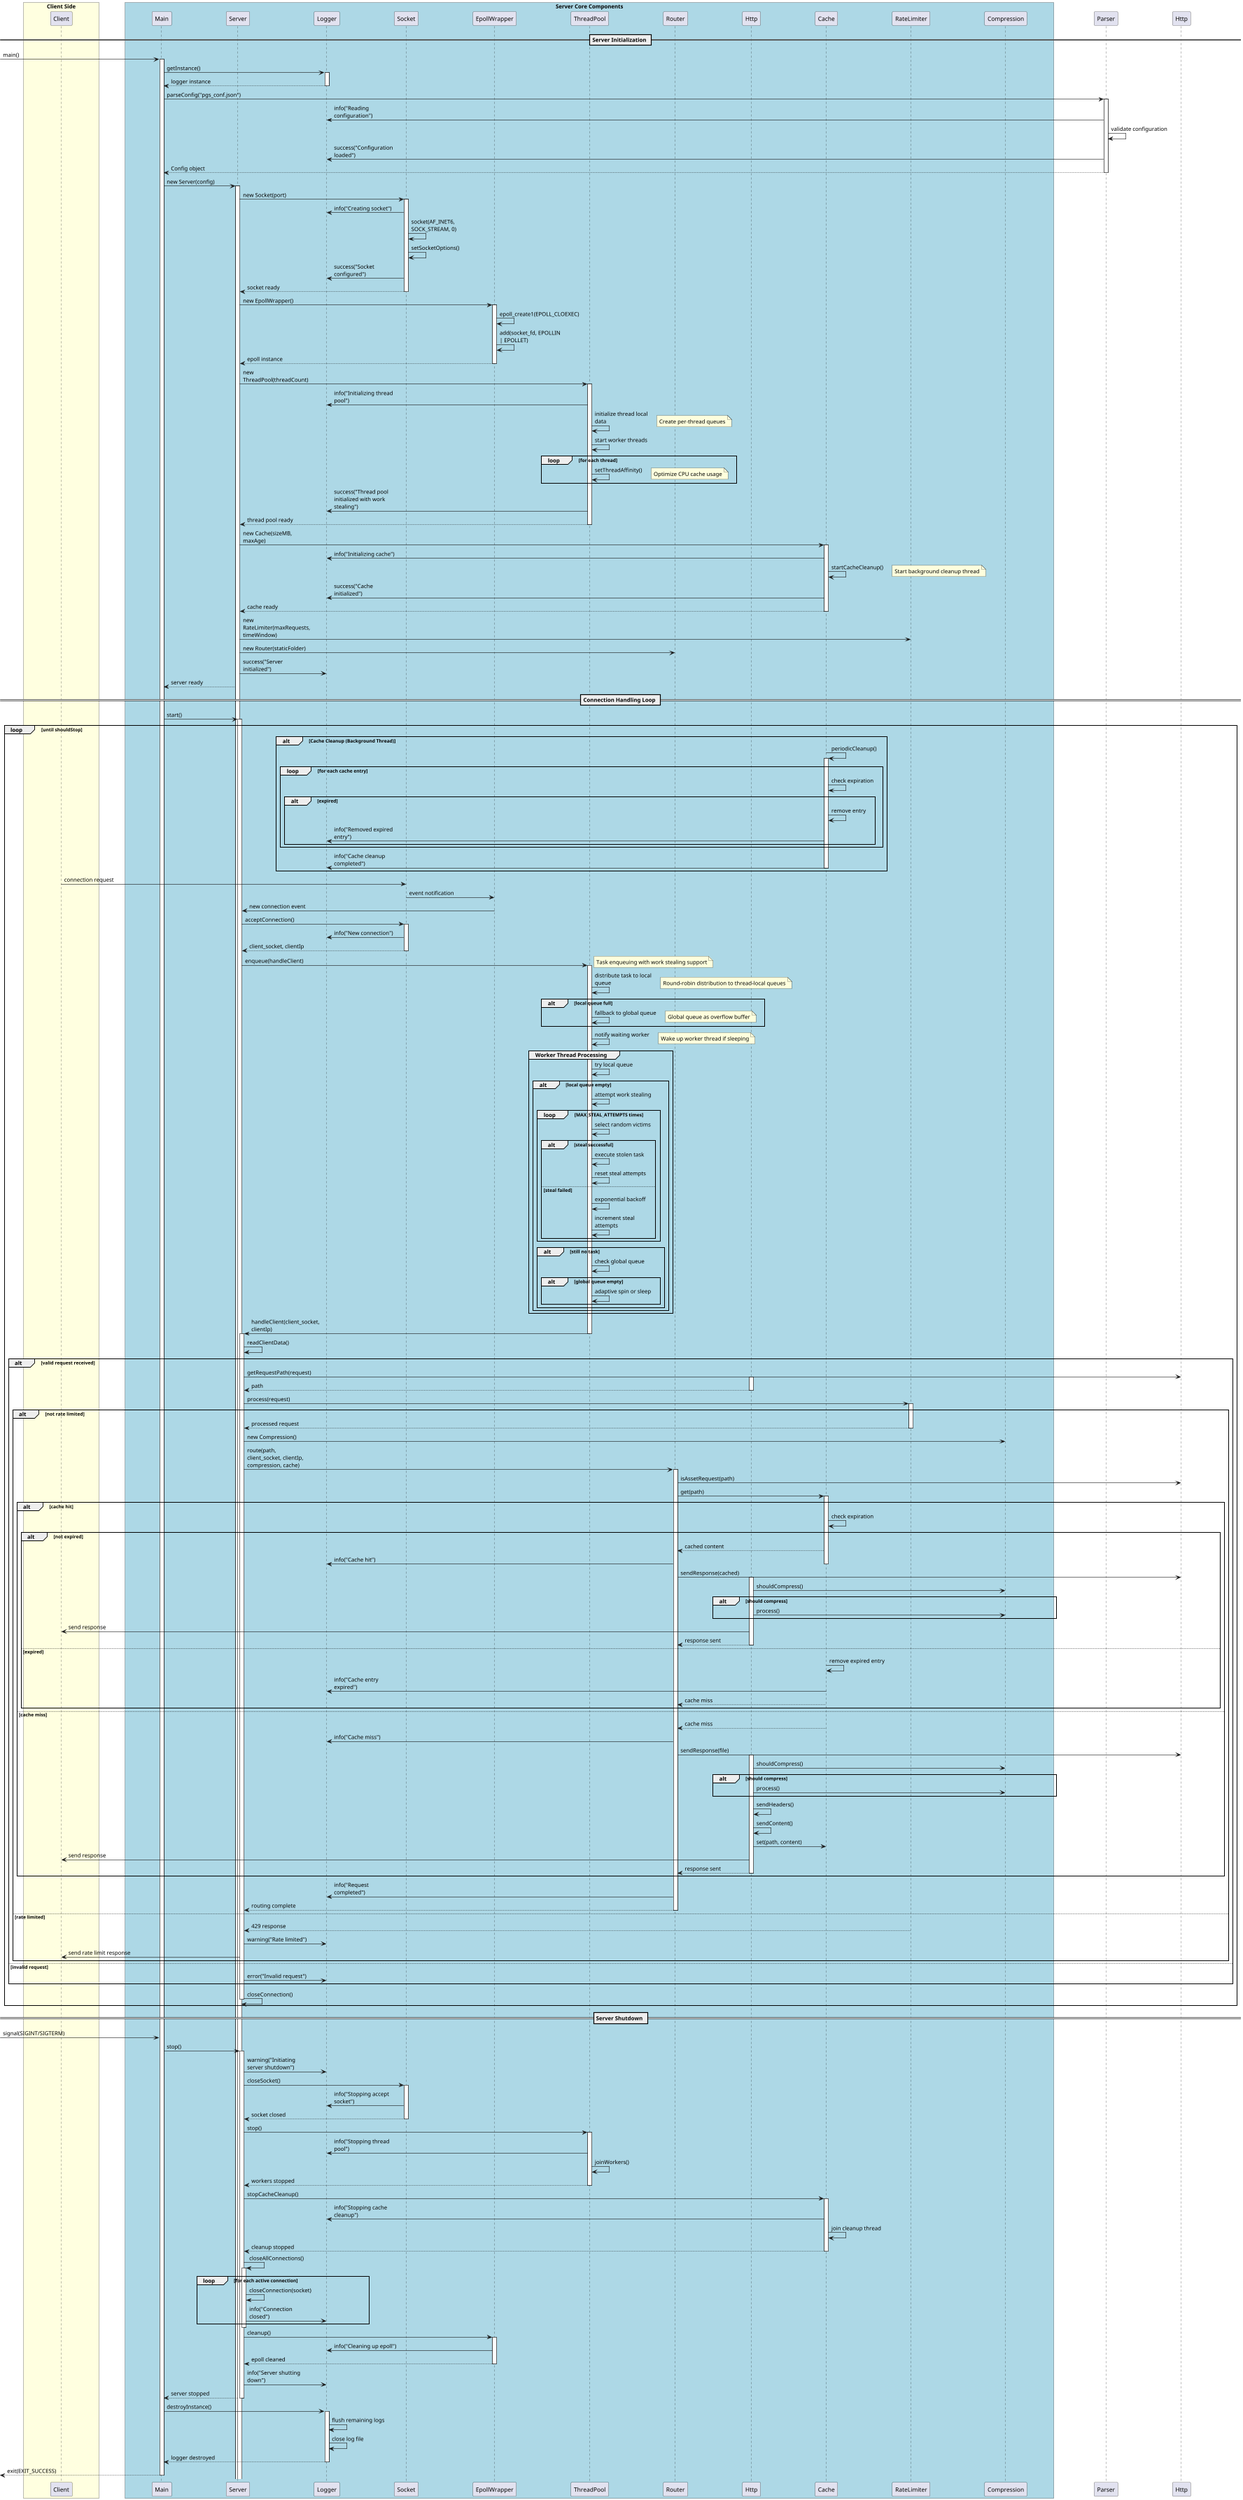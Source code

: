@startuml server-sequence

scale 0.6
skinparam responseMessageBelowArrow true
skinparam maxMessageSize 150
skinparam ParticipantPadding 60
skinparam BoxPadding 30

box "Client Side" #LightYellow
participant "Client" as client
end box

box "Server Core Components" #LightBlue
participant "Main" as main
participant "Server" as server
participant "Logger" as logger
participant "Socket" as socket
participant "EpollWrapper" as epoll
participant "ThreadPool" as pool
participant "Router" as router
participant "Http" as http
participant "Cache" as cache
participant "RateLimiter" as limiter
participant "Compression" as compression
end box

== Server Initialization ==
[-> main: main()
activate main

main -> logger: getInstance()
activate logger
logger --> main: logger instance
deactivate logger

main -> Parser: parseConfig("pgs_conf.json")
activate Parser
Parser -> logger: info("Reading configuration")
Parser -> Parser: validate configuration
Parser -> logger: success("Configuration loaded")
Parser --> main: Config object
deactivate Parser

main -> server: new Server(config)
activate server

server -> socket: new Socket(port)
activate socket
socket -> logger: info("Creating socket")
socket -> socket: socket(AF_INET6, SOCK_STREAM, 0)
socket -> socket: setSocketOptions()
socket -> logger: success("Socket configured")
socket --> server: socket ready
deactivate socket

server -> epoll: new EpollWrapper()
activate epoll
epoll -> epoll: epoll_create1(EPOLL_CLOEXEC)
epoll -> epoll: add(socket_fd, EPOLLIN | EPOLLET)
epoll --> server: epoll instance
deactivate epoll

server -> pool: new ThreadPool(threadCount)
activate pool
pool -> logger: info("Initializing thread pool")
pool -> pool: initialize thread local data
note right: Create per-thread queues
pool -> pool: start worker threads
loop for each thread
    pool -> pool: setThreadAffinity()
    note right: Optimize CPU cache usage
end
pool -> logger: success("Thread pool initialized with work stealing")
pool --> server: thread pool ready
deactivate pool

server -> cache: new Cache(sizeMB, maxAge)
activate cache
cache -> logger: info("Initializing cache")
cache -> cache: startCacheCleanup()
note right: Start background cleanup thread
cache -> logger: success("Cache initialized")
cache --> server: cache ready
deactivate cache

server -> limiter: new RateLimiter(maxRequests, timeWindow)
server -> router: new Router(staticFolder)
server -> logger: success("Server initialized")
server --> main: server ready
== Connection Handling Loop ==
main -> server: start()
activate server

loop until shouldStop
    alt Cache Cleanup (Background Thread)
        cache -> cache: periodicCleanup()
        activate cache
        loop for each cache entry
            cache -> cache: check expiration
            alt expired
                cache -> cache: remove entry
                cache -> logger: info("Removed expired entry")
            end
        end
        cache -> logger: info("Cache cleanup completed")
        deactivate cache
    end

    client -> socket: connection request
    socket -> epoll: event notification
    epoll -> server: new connection event
    
    server -> socket: acceptConnection()
    activate socket
    socket -> logger: info("New connection")
    socket --> server: client_socket, clientIp
    deactivate socket
    
    server -> pool: enqueue(handleClient)
activate pool
note right: Task enqueuing with work stealing support
pool -> pool: distribute task to local queue
note right: Round-robin distribution to thread-local queues

alt local queue full
    pool -> pool: fallback to global queue
    note right: Global queue as overflow buffer
end

pool -> pool: notify waiting worker
note right: Wake up worker thread if sleeping

group Worker Thread Processing
    pool -> pool: try local queue
    alt local queue empty
        pool -> pool: attempt work stealing
        loop MAX_STEAL_ATTEMPTS times
            pool -> pool: select random victims
            alt steal successful
                pool -> pool: execute stolen task
                pool -> pool: reset steal attempts
            else steal failed
                pool -> pool: exponential backoff
                pool -> pool: increment steal attempts
            end
        end
        alt still no task
            pool -> pool: check global queue
            alt global queue empty
                pool -> pool: adaptive spin or sleep
            end
        end
    end
end

pool -> server: handleClient(client_socket, clientIp)
deactivate pool
activate server
    
    server -> server: readClientData()
    alt valid request received
        server -> Http: getRequestPath(request)
        activate http
        http --> server: path
        deactivate http
        
        server -> limiter: process(request)
        activate limiter
        
        alt not rate limited
            limiter --> server: processed request
            deactivate limiter
            
            server -> compression: new Compression()
            server -> router: route(path, client_socket, clientIp, compression, cache)
            activate router
            
            router -> Http: isAssetRequest(path)
            router -> cache: get(path)
            activate cache
            
            alt cache hit
                cache -> cache: check expiration
                alt not expired
                    cache --> router: cached content
                    router -> logger: info("Cache hit")
                    deactivate cache
                    
                    router -> Http: sendResponse(cached)
                    activate http
                    http -> compression: shouldCompress()
                    alt should compress
                        http -> compression: process()
                    end
                    http -> client: send response
                    http --> router: response sent
                    deactivate http
                else expired
                    cache -> cache: remove expired entry
                    cache -> logger: info("Cache entry expired")
                    cache --> router: cache miss
                end
                
            else cache miss
                cache --> router: cache miss
                router -> logger: info("Cache miss")
                
                router -> Http: sendResponse(file)
                activate http
                http -> compression: shouldCompress()
                alt should compress
                    http -> compression: process()
                end
                http -> http: sendHeaders()
                http -> http: sendContent()
                http -> cache: set(path, content)
                http -> client: send response
                http --> router: response sent
                deactivate http
            end
            
            router -> logger: info("Request completed")
            router --> server: routing complete
            deactivate router
            
        else rate limited
            limiter --> server: 429 response
            server -> logger: warning("Rate limited")
            server -> client: send rate limit response
        end
        
    else invalid request
        server -> logger: error("Invalid request")
    end
    
    server -> server: closeConnection()
    deactivate server
    deactivate pool
end
== Server Shutdown ==
[-> main: signal(SIGINT/SIGTERM)
main -> server: stop()
activate server

server -> logger: warning("Initiating server shutdown")

server -> socket: closeSocket()
activate socket
socket -> logger: info("Stopping accept socket")
socket --> server: socket closed
deactivate socket

server -> pool: stop()
activate pool
pool -> logger: info("Stopping thread pool")
pool -> pool: joinWorkers()
pool --> server: workers stopped
deactivate pool

server -> cache: stopCacheCleanup()
activate cache
cache -> logger: info("Stopping cache cleanup")
cache -> cache: join cleanup thread
cache --> server: cleanup stopped
deactivate cache

server -> server: closeAllConnections()
activate server
loop for each active connection
    server -> server: closeConnection(socket)
    server -> logger: info("Connection closed")
end
deactivate server

server -> epoll: cleanup()
activate epoll
epoll -> logger: info("Cleaning up epoll")
epoll --> server: epoll cleaned
deactivate epoll

server -> logger: info("Server shutting down")
server --> main: server stopped
deactivate server

main -> logger: destroyInstance()
activate logger
logger -> logger: flush remaining logs
logger -> logger: close log file
logger --> main: logger destroyed
deactivate logger

[<-- main: exit(EXIT_SUCCESS)
deactivate main

@enduml
